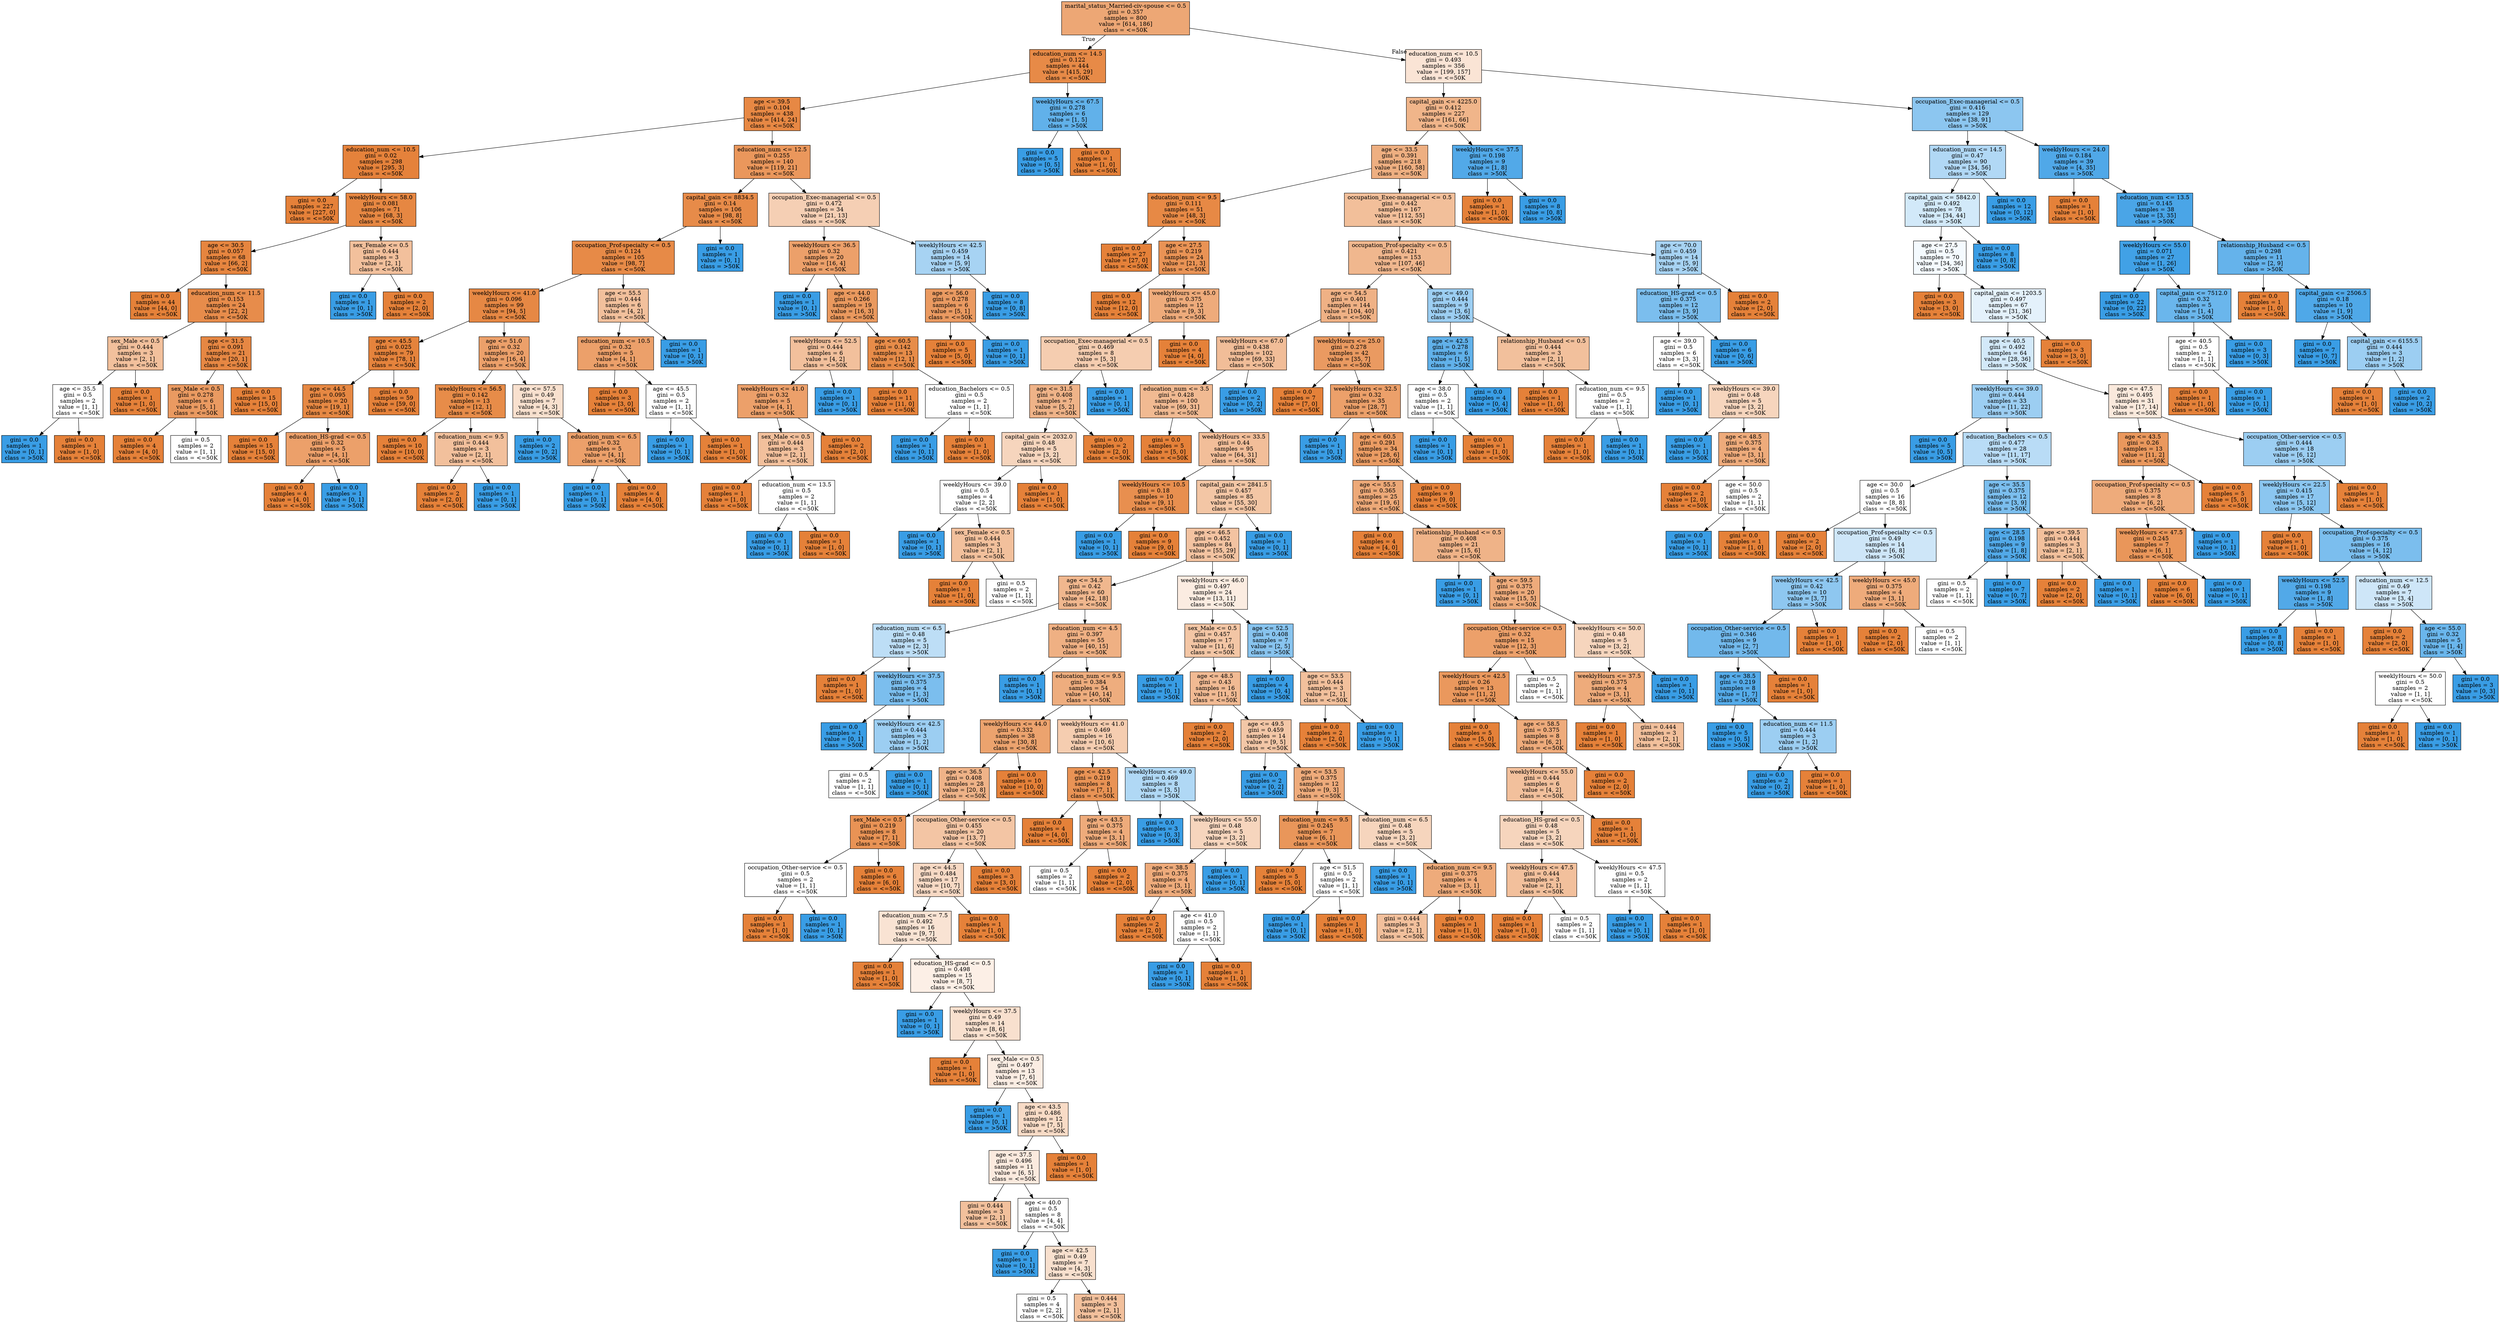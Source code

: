 digraph Tree {
node [shape=box, style="filled", color="black"] ;
0 [label="marital_status_Married-civ-spouse <= 0.5\ngini = 0.357\nsamples = 800\nvalue = [614, 186]\nclass = <=50K", fillcolor="#eda775"] ;
1 [label="education_num <= 14.5\ngini = 0.122\nsamples = 444\nvalue = [415, 29]\nclass = <=50K", fillcolor="#e78a47"] ;
0 -> 1 [labeldistance=2.5, labelangle=45, headlabel="True"] ;
2 [label="age <= 39.5\ngini = 0.104\nsamples = 438\nvalue = [414, 24]\nclass = <=50K", fillcolor="#e78844"] ;
1 -> 2 ;
3 [label="education_num <= 10.5\ngini = 0.02\nsamples = 298\nvalue = [295, 3]\nclass = <=50K", fillcolor="#e5823b"] ;
2 -> 3 ;
4 [label="gini = 0.0\nsamples = 227\nvalue = [227, 0]\nclass = <=50K", fillcolor="#e58139"] ;
3 -> 4 ;
5 [label="weeklyHours <= 58.0\ngini = 0.081\nsamples = 71\nvalue = [68, 3]\nclass = <=50K", fillcolor="#e68742"] ;
3 -> 5 ;
6 [label="age <= 30.5\ngini = 0.057\nsamples = 68\nvalue = [66, 2]\nclass = <=50K", fillcolor="#e6853f"] ;
5 -> 6 ;
7 [label="gini = 0.0\nsamples = 44\nvalue = [44, 0]\nclass = <=50K", fillcolor="#e58139"] ;
6 -> 7 ;
8 [label="education_num <= 11.5\ngini = 0.153\nsamples = 24\nvalue = [22, 2]\nclass = <=50K", fillcolor="#e78c4b"] ;
6 -> 8 ;
9 [label="sex_Male <= 0.5\ngini = 0.444\nsamples = 3\nvalue = [2, 1]\nclass = <=50K", fillcolor="#f2c09c"] ;
8 -> 9 ;
10 [label="age <= 35.5\ngini = 0.5\nsamples = 2\nvalue = [1, 1]\nclass = <=50K", fillcolor="#ffffff"] ;
9 -> 10 ;
11 [label="gini = 0.0\nsamples = 1\nvalue = [0, 1]\nclass = >50K", fillcolor="#399de5"] ;
10 -> 11 ;
12 [label="gini = 0.0\nsamples = 1\nvalue = [1, 0]\nclass = <=50K", fillcolor="#e58139"] ;
10 -> 12 ;
13 [label="gini = 0.0\nsamples = 1\nvalue = [1, 0]\nclass = <=50K", fillcolor="#e58139"] ;
9 -> 13 ;
14 [label="age <= 31.5\ngini = 0.091\nsamples = 21\nvalue = [20, 1]\nclass = <=50K", fillcolor="#e68743"] ;
8 -> 14 ;
15 [label="sex_Male <= 0.5\ngini = 0.278\nsamples = 6\nvalue = [5, 1]\nclass = <=50K", fillcolor="#ea9a61"] ;
14 -> 15 ;
16 [label="gini = 0.0\nsamples = 4\nvalue = [4, 0]\nclass = <=50K", fillcolor="#e58139"] ;
15 -> 16 ;
17 [label="gini = 0.5\nsamples = 2\nvalue = [1, 1]\nclass = <=50K", fillcolor="#ffffff"] ;
15 -> 17 ;
18 [label="gini = 0.0\nsamples = 15\nvalue = [15, 0]\nclass = <=50K", fillcolor="#e58139"] ;
14 -> 18 ;
19 [label="sex_Female <= 0.5\ngini = 0.444\nsamples = 3\nvalue = [2, 1]\nclass = <=50K", fillcolor="#f2c09c"] ;
5 -> 19 ;
20 [label="gini = 0.0\nsamples = 1\nvalue = [0, 1]\nclass = >50K", fillcolor="#399de5"] ;
19 -> 20 ;
21 [label="gini = 0.0\nsamples = 2\nvalue = [2, 0]\nclass = <=50K", fillcolor="#e58139"] ;
19 -> 21 ;
22 [label="education_num <= 12.5\ngini = 0.255\nsamples = 140\nvalue = [119, 21]\nclass = <=50K", fillcolor="#ea975c"] ;
2 -> 22 ;
23 [label="capital_gain <= 8834.5\ngini = 0.14\nsamples = 106\nvalue = [98, 8]\nclass = <=50K", fillcolor="#e78b49"] ;
22 -> 23 ;
24 [label="occupation_Prof-specialty <= 0.5\ngini = 0.124\nsamples = 105\nvalue = [98, 7]\nclass = <=50K", fillcolor="#e78a47"] ;
23 -> 24 ;
25 [label="weeklyHours <= 41.0\ngini = 0.096\nsamples = 99\nvalue = [94, 5]\nclass = <=50K", fillcolor="#e68844"] ;
24 -> 25 ;
26 [label="age <= 45.5\ngini = 0.025\nsamples = 79\nvalue = [78, 1]\nclass = <=50K", fillcolor="#e5833c"] ;
25 -> 26 ;
27 [label="age <= 44.5\ngini = 0.095\nsamples = 20\nvalue = [19, 1]\nclass = <=50K", fillcolor="#e68843"] ;
26 -> 27 ;
28 [label="gini = 0.0\nsamples = 15\nvalue = [15, 0]\nclass = <=50K", fillcolor="#e58139"] ;
27 -> 28 ;
29 [label="education_HS-grad <= 0.5\ngini = 0.32\nsamples = 5\nvalue = [4, 1]\nclass = <=50K", fillcolor="#eca06a"] ;
27 -> 29 ;
30 [label="gini = 0.0\nsamples = 4\nvalue = [4, 0]\nclass = <=50K", fillcolor="#e58139"] ;
29 -> 30 ;
31 [label="gini = 0.0\nsamples = 1\nvalue = [0, 1]\nclass = >50K", fillcolor="#399de5"] ;
29 -> 31 ;
32 [label="gini = 0.0\nsamples = 59\nvalue = [59, 0]\nclass = <=50K", fillcolor="#e58139"] ;
26 -> 32 ;
33 [label="age <= 51.0\ngini = 0.32\nsamples = 20\nvalue = [16, 4]\nclass = <=50K", fillcolor="#eca06a"] ;
25 -> 33 ;
34 [label="weeklyHours <= 56.5\ngini = 0.142\nsamples = 13\nvalue = [12, 1]\nclass = <=50K", fillcolor="#e78c49"] ;
33 -> 34 ;
35 [label="gini = 0.0\nsamples = 10\nvalue = [10, 0]\nclass = <=50K", fillcolor="#e58139"] ;
34 -> 35 ;
36 [label="education_num <= 9.5\ngini = 0.444\nsamples = 3\nvalue = [2, 1]\nclass = <=50K", fillcolor="#f2c09c"] ;
34 -> 36 ;
37 [label="gini = 0.0\nsamples = 2\nvalue = [2, 0]\nclass = <=50K", fillcolor="#e58139"] ;
36 -> 37 ;
38 [label="gini = 0.0\nsamples = 1\nvalue = [0, 1]\nclass = >50K", fillcolor="#399de5"] ;
36 -> 38 ;
39 [label="age <= 57.5\ngini = 0.49\nsamples = 7\nvalue = [4, 3]\nclass = <=50K", fillcolor="#f8e0ce"] ;
33 -> 39 ;
40 [label="gini = 0.0\nsamples = 2\nvalue = [0, 2]\nclass = >50K", fillcolor="#399de5"] ;
39 -> 40 ;
41 [label="education_num <= 6.5\ngini = 0.32\nsamples = 5\nvalue = [4, 1]\nclass = <=50K", fillcolor="#eca06a"] ;
39 -> 41 ;
42 [label="gini = 0.0\nsamples = 1\nvalue = [0, 1]\nclass = >50K", fillcolor="#399de5"] ;
41 -> 42 ;
43 [label="gini = 0.0\nsamples = 4\nvalue = [4, 0]\nclass = <=50K", fillcolor="#e58139"] ;
41 -> 43 ;
44 [label="age <= 55.5\ngini = 0.444\nsamples = 6\nvalue = [4, 2]\nclass = <=50K", fillcolor="#f2c09c"] ;
24 -> 44 ;
45 [label="education_num <= 10.5\ngini = 0.32\nsamples = 5\nvalue = [4, 1]\nclass = <=50K", fillcolor="#eca06a"] ;
44 -> 45 ;
46 [label="gini = 0.0\nsamples = 3\nvalue = [3, 0]\nclass = <=50K", fillcolor="#e58139"] ;
45 -> 46 ;
47 [label="age <= 45.5\ngini = 0.5\nsamples = 2\nvalue = [1, 1]\nclass = <=50K", fillcolor="#ffffff"] ;
45 -> 47 ;
48 [label="gini = 0.0\nsamples = 1\nvalue = [0, 1]\nclass = >50K", fillcolor="#399de5"] ;
47 -> 48 ;
49 [label="gini = 0.0\nsamples = 1\nvalue = [1, 0]\nclass = <=50K", fillcolor="#e58139"] ;
47 -> 49 ;
50 [label="gini = 0.0\nsamples = 1\nvalue = [0, 1]\nclass = >50K", fillcolor="#399de5"] ;
44 -> 50 ;
51 [label="gini = 0.0\nsamples = 1\nvalue = [0, 1]\nclass = >50K", fillcolor="#399de5"] ;
23 -> 51 ;
52 [label="occupation_Exec-managerial <= 0.5\ngini = 0.472\nsamples = 34\nvalue = [21, 13]\nclass = <=50K", fillcolor="#f5cfb4"] ;
22 -> 52 ;
53 [label="weeklyHours <= 36.5\ngini = 0.32\nsamples = 20\nvalue = [16, 4]\nclass = <=50K", fillcolor="#eca06a"] ;
52 -> 53 ;
54 [label="gini = 0.0\nsamples = 1\nvalue = [0, 1]\nclass = >50K", fillcolor="#399de5"] ;
53 -> 54 ;
55 [label="age <= 44.0\ngini = 0.266\nsamples = 19\nvalue = [16, 3]\nclass = <=50K", fillcolor="#ea995e"] ;
53 -> 55 ;
56 [label="weeklyHours <= 52.5\ngini = 0.444\nsamples = 6\nvalue = [4, 2]\nclass = <=50K", fillcolor="#f2c09c"] ;
55 -> 56 ;
57 [label="weeklyHours <= 41.0\ngini = 0.32\nsamples = 5\nvalue = [4, 1]\nclass = <=50K", fillcolor="#eca06a"] ;
56 -> 57 ;
58 [label="sex_Male <= 0.5\ngini = 0.444\nsamples = 3\nvalue = [2, 1]\nclass = <=50K", fillcolor="#f2c09c"] ;
57 -> 58 ;
59 [label="gini = 0.0\nsamples = 1\nvalue = [1, 0]\nclass = <=50K", fillcolor="#e58139"] ;
58 -> 59 ;
60 [label="education_num <= 13.5\ngini = 0.5\nsamples = 2\nvalue = [1, 1]\nclass = <=50K", fillcolor="#ffffff"] ;
58 -> 60 ;
61 [label="gini = 0.0\nsamples = 1\nvalue = [0, 1]\nclass = >50K", fillcolor="#399de5"] ;
60 -> 61 ;
62 [label="gini = 0.0\nsamples = 1\nvalue = [1, 0]\nclass = <=50K", fillcolor="#e58139"] ;
60 -> 62 ;
63 [label="gini = 0.0\nsamples = 2\nvalue = [2, 0]\nclass = <=50K", fillcolor="#e58139"] ;
57 -> 63 ;
64 [label="gini = 0.0\nsamples = 1\nvalue = [0, 1]\nclass = >50K", fillcolor="#399de5"] ;
56 -> 64 ;
65 [label="age <= 60.5\ngini = 0.142\nsamples = 13\nvalue = [12, 1]\nclass = <=50K", fillcolor="#e78c49"] ;
55 -> 65 ;
66 [label="gini = 0.0\nsamples = 11\nvalue = [11, 0]\nclass = <=50K", fillcolor="#e58139"] ;
65 -> 66 ;
67 [label="education_Bachelors <= 0.5\ngini = 0.5\nsamples = 2\nvalue = [1, 1]\nclass = <=50K", fillcolor="#ffffff"] ;
65 -> 67 ;
68 [label="gini = 0.0\nsamples = 1\nvalue = [0, 1]\nclass = >50K", fillcolor="#399de5"] ;
67 -> 68 ;
69 [label="gini = 0.0\nsamples = 1\nvalue = [1, 0]\nclass = <=50K", fillcolor="#e58139"] ;
67 -> 69 ;
70 [label="weeklyHours <= 42.5\ngini = 0.459\nsamples = 14\nvalue = [5, 9]\nclass = >50K", fillcolor="#a7d3f3"] ;
52 -> 70 ;
71 [label="age <= 56.0\ngini = 0.278\nsamples = 6\nvalue = [5, 1]\nclass = <=50K", fillcolor="#ea9a61"] ;
70 -> 71 ;
72 [label="gini = 0.0\nsamples = 5\nvalue = [5, 0]\nclass = <=50K", fillcolor="#e58139"] ;
71 -> 72 ;
73 [label="gini = 0.0\nsamples = 1\nvalue = [0, 1]\nclass = >50K", fillcolor="#399de5"] ;
71 -> 73 ;
74 [label="gini = 0.0\nsamples = 8\nvalue = [0, 8]\nclass = >50K", fillcolor="#399de5"] ;
70 -> 74 ;
75 [label="weeklyHours <= 67.5\ngini = 0.278\nsamples = 6\nvalue = [1, 5]\nclass = >50K", fillcolor="#61b1ea"] ;
1 -> 75 ;
76 [label="gini = 0.0\nsamples = 5\nvalue = [0, 5]\nclass = >50K", fillcolor="#399de5"] ;
75 -> 76 ;
77 [label="gini = 0.0\nsamples = 1\nvalue = [1, 0]\nclass = <=50K", fillcolor="#e58139"] ;
75 -> 77 ;
78 [label="education_num <= 10.5\ngini = 0.493\nsamples = 356\nvalue = [199, 157]\nclass = <=50K", fillcolor="#fae4d5"] ;
0 -> 78 [labeldistance=2.5, labelangle=-45, headlabel="False"] ;
79 [label="capital_gain <= 4225.0\ngini = 0.412\nsamples = 227\nvalue = [161, 66]\nclass = <=50K", fillcolor="#f0b58a"] ;
78 -> 79 ;
80 [label="age <= 33.5\ngini = 0.391\nsamples = 218\nvalue = [160, 58]\nclass = <=50K", fillcolor="#eeaf81"] ;
79 -> 80 ;
81 [label="education_num <= 9.5\ngini = 0.111\nsamples = 51\nvalue = [48, 3]\nclass = <=50K", fillcolor="#e78945"] ;
80 -> 81 ;
82 [label="gini = 0.0\nsamples = 27\nvalue = [27, 0]\nclass = <=50K", fillcolor="#e58139"] ;
81 -> 82 ;
83 [label="age <= 27.5\ngini = 0.219\nsamples = 24\nvalue = [21, 3]\nclass = <=50K", fillcolor="#e99355"] ;
81 -> 83 ;
84 [label="gini = 0.0\nsamples = 12\nvalue = [12, 0]\nclass = <=50K", fillcolor="#e58139"] ;
83 -> 84 ;
85 [label="weeklyHours <= 45.0\ngini = 0.375\nsamples = 12\nvalue = [9, 3]\nclass = <=50K", fillcolor="#eeab7b"] ;
83 -> 85 ;
86 [label="occupation_Exec-managerial <= 0.5\ngini = 0.469\nsamples = 8\nvalue = [5, 3]\nclass = <=50K", fillcolor="#f5cdb0"] ;
85 -> 86 ;
87 [label="age <= 31.5\ngini = 0.408\nsamples = 7\nvalue = [5, 2]\nclass = <=50K", fillcolor="#efb388"] ;
86 -> 87 ;
88 [label="capital_gain <= 2032.0\ngini = 0.48\nsamples = 5\nvalue = [3, 2]\nclass = <=50K", fillcolor="#f6d5bd"] ;
87 -> 88 ;
89 [label="weeklyHours <= 39.0\ngini = 0.5\nsamples = 4\nvalue = [2, 2]\nclass = <=50K", fillcolor="#ffffff"] ;
88 -> 89 ;
90 [label="gini = 0.0\nsamples = 1\nvalue = [0, 1]\nclass = >50K", fillcolor="#399de5"] ;
89 -> 90 ;
91 [label="sex_Female <= 0.5\ngini = 0.444\nsamples = 3\nvalue = [2, 1]\nclass = <=50K", fillcolor="#f2c09c"] ;
89 -> 91 ;
92 [label="gini = 0.0\nsamples = 1\nvalue = [1, 0]\nclass = <=50K", fillcolor="#e58139"] ;
91 -> 92 ;
93 [label="gini = 0.5\nsamples = 2\nvalue = [1, 1]\nclass = <=50K", fillcolor="#ffffff"] ;
91 -> 93 ;
94 [label="gini = 0.0\nsamples = 1\nvalue = [1, 0]\nclass = <=50K", fillcolor="#e58139"] ;
88 -> 94 ;
95 [label="gini = 0.0\nsamples = 2\nvalue = [2, 0]\nclass = <=50K", fillcolor="#e58139"] ;
87 -> 95 ;
96 [label="gini = 0.0\nsamples = 1\nvalue = [0, 1]\nclass = >50K", fillcolor="#399de5"] ;
86 -> 96 ;
97 [label="gini = 0.0\nsamples = 4\nvalue = [4, 0]\nclass = <=50K", fillcolor="#e58139"] ;
85 -> 97 ;
98 [label="occupation_Exec-managerial <= 0.5\ngini = 0.442\nsamples = 167\nvalue = [112, 55]\nclass = <=50K", fillcolor="#f2bf9a"] ;
80 -> 98 ;
99 [label="occupation_Prof-specialty <= 0.5\ngini = 0.421\nsamples = 153\nvalue = [107, 46]\nclass = <=50K", fillcolor="#f0b78e"] ;
98 -> 99 ;
100 [label="age <= 54.5\ngini = 0.401\nsamples = 144\nvalue = [104, 40]\nclass = <=50K", fillcolor="#efb185"] ;
99 -> 100 ;
101 [label="weeklyHours <= 67.0\ngini = 0.438\nsamples = 102\nvalue = [69, 33]\nclass = <=50K", fillcolor="#f1bd98"] ;
100 -> 101 ;
102 [label="education_num <= 3.5\ngini = 0.428\nsamples = 100\nvalue = [69, 31]\nclass = <=50K", fillcolor="#f1ba92"] ;
101 -> 102 ;
103 [label="gini = 0.0\nsamples = 5\nvalue = [5, 0]\nclass = <=50K", fillcolor="#e58139"] ;
102 -> 103 ;
104 [label="weeklyHours <= 33.5\ngini = 0.44\nsamples = 95\nvalue = [64, 31]\nclass = <=50K", fillcolor="#f2be99"] ;
102 -> 104 ;
105 [label="weeklyHours <= 10.5\ngini = 0.18\nsamples = 10\nvalue = [9, 1]\nclass = <=50K", fillcolor="#e88f4f"] ;
104 -> 105 ;
106 [label="gini = 0.0\nsamples = 1\nvalue = [0, 1]\nclass = >50K", fillcolor="#399de5"] ;
105 -> 106 ;
107 [label="gini = 0.0\nsamples = 9\nvalue = [9, 0]\nclass = <=50K", fillcolor="#e58139"] ;
105 -> 107 ;
108 [label="capital_gain <= 2841.5\ngini = 0.457\nsamples = 85\nvalue = [55, 30]\nclass = <=50K", fillcolor="#f3c6a5"] ;
104 -> 108 ;
109 [label="age <= 46.5\ngini = 0.452\nsamples = 84\nvalue = [55, 29]\nclass = <=50K", fillcolor="#f3c3a1"] ;
108 -> 109 ;
110 [label="age <= 34.5\ngini = 0.42\nsamples = 60\nvalue = [42, 18]\nclass = <=50K", fillcolor="#f0b78e"] ;
109 -> 110 ;
111 [label="education_num <= 6.5\ngini = 0.48\nsamples = 5\nvalue = [2, 3]\nclass = >50K", fillcolor="#bddef6"] ;
110 -> 111 ;
112 [label="gini = 0.0\nsamples = 1\nvalue = [1, 0]\nclass = <=50K", fillcolor="#e58139"] ;
111 -> 112 ;
113 [label="weeklyHours <= 37.5\ngini = 0.375\nsamples = 4\nvalue = [1, 3]\nclass = >50K", fillcolor="#7bbeee"] ;
111 -> 113 ;
114 [label="gini = 0.0\nsamples = 1\nvalue = [0, 1]\nclass = >50K", fillcolor="#399de5"] ;
113 -> 114 ;
115 [label="weeklyHours <= 42.5\ngini = 0.444\nsamples = 3\nvalue = [1, 2]\nclass = >50K", fillcolor="#9ccef2"] ;
113 -> 115 ;
116 [label="gini = 0.5\nsamples = 2\nvalue = [1, 1]\nclass = <=50K", fillcolor="#ffffff"] ;
115 -> 116 ;
117 [label="gini = 0.0\nsamples = 1\nvalue = [0, 1]\nclass = >50K", fillcolor="#399de5"] ;
115 -> 117 ;
118 [label="education_num <= 4.5\ngini = 0.397\nsamples = 55\nvalue = [40, 15]\nclass = <=50K", fillcolor="#efb083"] ;
110 -> 118 ;
119 [label="gini = 0.0\nsamples = 1\nvalue = [0, 1]\nclass = >50K", fillcolor="#399de5"] ;
118 -> 119 ;
120 [label="education_num <= 9.5\ngini = 0.384\nsamples = 54\nvalue = [40, 14]\nclass = <=50K", fillcolor="#eead7e"] ;
118 -> 120 ;
121 [label="weeklyHours <= 44.0\ngini = 0.332\nsamples = 38\nvalue = [30, 8]\nclass = <=50K", fillcolor="#eca36e"] ;
120 -> 121 ;
122 [label="age <= 36.5\ngini = 0.408\nsamples = 28\nvalue = [20, 8]\nclass = <=50K", fillcolor="#efb388"] ;
121 -> 122 ;
123 [label="sex_Male <= 0.5\ngini = 0.219\nsamples = 8\nvalue = [7, 1]\nclass = <=50K", fillcolor="#e99355"] ;
122 -> 123 ;
124 [label="occupation_Other-service <= 0.5\ngini = 0.5\nsamples = 2\nvalue = [1, 1]\nclass = <=50K", fillcolor="#ffffff"] ;
123 -> 124 ;
125 [label="gini = 0.0\nsamples = 1\nvalue = [1, 0]\nclass = <=50K", fillcolor="#e58139"] ;
124 -> 125 ;
126 [label="gini = 0.0\nsamples = 1\nvalue = [0, 1]\nclass = >50K", fillcolor="#399de5"] ;
124 -> 126 ;
127 [label="gini = 0.0\nsamples = 6\nvalue = [6, 0]\nclass = <=50K", fillcolor="#e58139"] ;
123 -> 127 ;
128 [label="occupation_Other-service <= 0.5\ngini = 0.455\nsamples = 20\nvalue = [13, 7]\nclass = <=50K", fillcolor="#f3c5a4"] ;
122 -> 128 ;
129 [label="age <= 44.5\ngini = 0.484\nsamples = 17\nvalue = [10, 7]\nclass = <=50K", fillcolor="#f7d9c4"] ;
128 -> 129 ;
130 [label="education_num <= 7.5\ngini = 0.492\nsamples = 16\nvalue = [9, 7]\nclass = <=50K", fillcolor="#f9e3d3"] ;
129 -> 130 ;
131 [label="gini = 0.0\nsamples = 1\nvalue = [1, 0]\nclass = <=50K", fillcolor="#e58139"] ;
130 -> 131 ;
132 [label="education_HS-grad <= 0.5\ngini = 0.498\nsamples = 15\nvalue = [8, 7]\nclass = <=50K", fillcolor="#fcefe6"] ;
130 -> 132 ;
133 [label="gini = 0.0\nsamples = 1\nvalue = [0, 1]\nclass = >50K", fillcolor="#399de5"] ;
132 -> 133 ;
134 [label="weeklyHours <= 37.5\ngini = 0.49\nsamples = 14\nvalue = [8, 6]\nclass = <=50K", fillcolor="#f8e0ce"] ;
132 -> 134 ;
135 [label="gini = 0.0\nsamples = 1\nvalue = [1, 0]\nclass = <=50K", fillcolor="#e58139"] ;
134 -> 135 ;
136 [label="sex_Male <= 0.5\ngini = 0.497\nsamples = 13\nvalue = [7, 6]\nclass = <=50K", fillcolor="#fbede3"] ;
134 -> 136 ;
137 [label="gini = 0.0\nsamples = 1\nvalue = [0, 1]\nclass = >50K", fillcolor="#399de5"] ;
136 -> 137 ;
138 [label="age <= 43.5\ngini = 0.486\nsamples = 12\nvalue = [7, 5]\nclass = <=50K", fillcolor="#f8dbc6"] ;
136 -> 138 ;
139 [label="age <= 37.5\ngini = 0.496\nsamples = 11\nvalue = [6, 5]\nclass = <=50K", fillcolor="#fbeade"] ;
138 -> 139 ;
140 [label="gini = 0.444\nsamples = 3\nvalue = [2, 1]\nclass = <=50K", fillcolor="#f2c09c"] ;
139 -> 140 ;
141 [label="age <= 40.0\ngini = 0.5\nsamples = 8\nvalue = [4, 4]\nclass = <=50K", fillcolor="#ffffff"] ;
139 -> 141 ;
142 [label="gini = 0.0\nsamples = 1\nvalue = [0, 1]\nclass = >50K", fillcolor="#399de5"] ;
141 -> 142 ;
143 [label="age <= 42.5\ngini = 0.49\nsamples = 7\nvalue = [4, 3]\nclass = <=50K", fillcolor="#f8e0ce"] ;
141 -> 143 ;
144 [label="gini = 0.5\nsamples = 4\nvalue = [2, 2]\nclass = <=50K", fillcolor="#ffffff"] ;
143 -> 144 ;
145 [label="gini = 0.444\nsamples = 3\nvalue = [2, 1]\nclass = <=50K", fillcolor="#f2c09c"] ;
143 -> 145 ;
146 [label="gini = 0.0\nsamples = 1\nvalue = [1, 0]\nclass = <=50K", fillcolor="#e58139"] ;
138 -> 146 ;
147 [label="gini = 0.0\nsamples = 1\nvalue = [1, 0]\nclass = <=50K", fillcolor="#e58139"] ;
129 -> 147 ;
148 [label="gini = 0.0\nsamples = 3\nvalue = [3, 0]\nclass = <=50K", fillcolor="#e58139"] ;
128 -> 148 ;
149 [label="gini = 0.0\nsamples = 10\nvalue = [10, 0]\nclass = <=50K", fillcolor="#e58139"] ;
121 -> 149 ;
150 [label="weeklyHours <= 41.0\ngini = 0.469\nsamples = 16\nvalue = [10, 6]\nclass = <=50K", fillcolor="#f5cdb0"] ;
120 -> 150 ;
151 [label="age <= 42.5\ngini = 0.219\nsamples = 8\nvalue = [7, 1]\nclass = <=50K", fillcolor="#e99355"] ;
150 -> 151 ;
152 [label="gini = 0.0\nsamples = 4\nvalue = [4, 0]\nclass = <=50K", fillcolor="#e58139"] ;
151 -> 152 ;
153 [label="age <= 43.5\ngini = 0.375\nsamples = 4\nvalue = [3, 1]\nclass = <=50K", fillcolor="#eeab7b"] ;
151 -> 153 ;
154 [label="gini = 0.5\nsamples = 2\nvalue = [1, 1]\nclass = <=50K", fillcolor="#ffffff"] ;
153 -> 154 ;
155 [label="gini = 0.0\nsamples = 2\nvalue = [2, 0]\nclass = <=50K", fillcolor="#e58139"] ;
153 -> 155 ;
156 [label="weeklyHours <= 49.0\ngini = 0.469\nsamples = 8\nvalue = [3, 5]\nclass = >50K", fillcolor="#b0d8f5"] ;
150 -> 156 ;
157 [label="gini = 0.0\nsamples = 3\nvalue = [0, 3]\nclass = >50K", fillcolor="#399de5"] ;
156 -> 157 ;
158 [label="weeklyHours <= 55.0\ngini = 0.48\nsamples = 5\nvalue = [3, 2]\nclass = <=50K", fillcolor="#f6d5bd"] ;
156 -> 158 ;
159 [label="age <= 38.5\ngini = 0.375\nsamples = 4\nvalue = [3, 1]\nclass = <=50K", fillcolor="#eeab7b"] ;
158 -> 159 ;
160 [label="gini = 0.0\nsamples = 2\nvalue = [2, 0]\nclass = <=50K", fillcolor="#e58139"] ;
159 -> 160 ;
161 [label="age <= 41.0\ngini = 0.5\nsamples = 2\nvalue = [1, 1]\nclass = <=50K", fillcolor="#ffffff"] ;
159 -> 161 ;
162 [label="gini = 0.0\nsamples = 1\nvalue = [0, 1]\nclass = >50K", fillcolor="#399de5"] ;
161 -> 162 ;
163 [label="gini = 0.0\nsamples = 1\nvalue = [1, 0]\nclass = <=50K", fillcolor="#e58139"] ;
161 -> 163 ;
164 [label="gini = 0.0\nsamples = 1\nvalue = [0, 1]\nclass = >50K", fillcolor="#399de5"] ;
158 -> 164 ;
165 [label="weeklyHours <= 46.0\ngini = 0.497\nsamples = 24\nvalue = [13, 11]\nclass = <=50K", fillcolor="#fbece1"] ;
109 -> 165 ;
166 [label="sex_Male <= 0.5\ngini = 0.457\nsamples = 17\nvalue = [11, 6]\nclass = <=50K", fillcolor="#f3c6a5"] ;
165 -> 166 ;
167 [label="gini = 0.0\nsamples = 1\nvalue = [0, 1]\nclass = >50K", fillcolor="#399de5"] ;
166 -> 167 ;
168 [label="age <= 48.5\ngini = 0.43\nsamples = 16\nvalue = [11, 5]\nclass = <=50K", fillcolor="#f1ba93"] ;
166 -> 168 ;
169 [label="gini = 0.0\nsamples = 2\nvalue = [2, 0]\nclass = <=50K", fillcolor="#e58139"] ;
168 -> 169 ;
170 [label="age <= 49.5\ngini = 0.459\nsamples = 14\nvalue = [9, 5]\nclass = <=50K", fillcolor="#f3c7a7"] ;
168 -> 170 ;
171 [label="gini = 0.0\nsamples = 2\nvalue = [0, 2]\nclass = >50K", fillcolor="#399de5"] ;
170 -> 171 ;
172 [label="age <= 53.5\ngini = 0.375\nsamples = 12\nvalue = [9, 3]\nclass = <=50K", fillcolor="#eeab7b"] ;
170 -> 172 ;
173 [label="education_num <= 9.5\ngini = 0.245\nsamples = 7\nvalue = [6, 1]\nclass = <=50K", fillcolor="#e9965a"] ;
172 -> 173 ;
174 [label="gini = 0.0\nsamples = 5\nvalue = [5, 0]\nclass = <=50K", fillcolor="#e58139"] ;
173 -> 174 ;
175 [label="age <= 51.5\ngini = 0.5\nsamples = 2\nvalue = [1, 1]\nclass = <=50K", fillcolor="#ffffff"] ;
173 -> 175 ;
176 [label="gini = 0.0\nsamples = 1\nvalue = [0, 1]\nclass = >50K", fillcolor="#399de5"] ;
175 -> 176 ;
177 [label="gini = 0.0\nsamples = 1\nvalue = [1, 0]\nclass = <=50K", fillcolor="#e58139"] ;
175 -> 177 ;
178 [label="education_num <= 6.5\ngini = 0.48\nsamples = 5\nvalue = [3, 2]\nclass = <=50K", fillcolor="#f6d5bd"] ;
172 -> 178 ;
179 [label="gini = 0.0\nsamples = 1\nvalue = [0, 1]\nclass = >50K", fillcolor="#399de5"] ;
178 -> 179 ;
180 [label="education_num <= 9.5\ngini = 0.375\nsamples = 4\nvalue = [3, 1]\nclass = <=50K", fillcolor="#eeab7b"] ;
178 -> 180 ;
181 [label="gini = 0.444\nsamples = 3\nvalue = [2, 1]\nclass = <=50K", fillcolor="#f2c09c"] ;
180 -> 181 ;
182 [label="gini = 0.0\nsamples = 1\nvalue = [1, 0]\nclass = <=50K", fillcolor="#e58139"] ;
180 -> 182 ;
183 [label="age <= 52.5\ngini = 0.408\nsamples = 7\nvalue = [2, 5]\nclass = >50K", fillcolor="#88c4ef"] ;
165 -> 183 ;
184 [label="gini = 0.0\nsamples = 4\nvalue = [0, 4]\nclass = >50K", fillcolor="#399de5"] ;
183 -> 184 ;
185 [label="age <= 53.5\ngini = 0.444\nsamples = 3\nvalue = [2, 1]\nclass = <=50K", fillcolor="#f2c09c"] ;
183 -> 185 ;
186 [label="gini = 0.0\nsamples = 2\nvalue = [2, 0]\nclass = <=50K", fillcolor="#e58139"] ;
185 -> 186 ;
187 [label="gini = 0.0\nsamples = 1\nvalue = [0, 1]\nclass = >50K", fillcolor="#399de5"] ;
185 -> 187 ;
188 [label="gini = 0.0\nsamples = 1\nvalue = [0, 1]\nclass = >50K", fillcolor="#399de5"] ;
108 -> 188 ;
189 [label="gini = 0.0\nsamples = 2\nvalue = [0, 2]\nclass = >50K", fillcolor="#399de5"] ;
101 -> 189 ;
190 [label="weeklyHours <= 25.0\ngini = 0.278\nsamples = 42\nvalue = [35, 7]\nclass = <=50K", fillcolor="#ea9a61"] ;
100 -> 190 ;
191 [label="gini = 0.0\nsamples = 7\nvalue = [7, 0]\nclass = <=50K", fillcolor="#e58139"] ;
190 -> 191 ;
192 [label="weeklyHours <= 32.5\ngini = 0.32\nsamples = 35\nvalue = [28, 7]\nclass = <=50K", fillcolor="#eca06a"] ;
190 -> 192 ;
193 [label="gini = 0.0\nsamples = 1\nvalue = [0, 1]\nclass = >50K", fillcolor="#399de5"] ;
192 -> 193 ;
194 [label="age <= 60.5\ngini = 0.291\nsamples = 34\nvalue = [28, 6]\nclass = <=50K", fillcolor="#eb9c63"] ;
192 -> 194 ;
195 [label="age <= 55.5\ngini = 0.365\nsamples = 25\nvalue = [19, 6]\nclass = <=50K", fillcolor="#eda978"] ;
194 -> 195 ;
196 [label="gini = 0.0\nsamples = 4\nvalue = [4, 0]\nclass = <=50K", fillcolor="#e58139"] ;
195 -> 196 ;
197 [label="relationship_Husband <= 0.5\ngini = 0.408\nsamples = 21\nvalue = [15, 6]\nclass = <=50K", fillcolor="#efb388"] ;
195 -> 197 ;
198 [label="gini = 0.0\nsamples = 1\nvalue = [0, 1]\nclass = >50K", fillcolor="#399de5"] ;
197 -> 198 ;
199 [label="age <= 59.5\ngini = 0.375\nsamples = 20\nvalue = [15, 5]\nclass = <=50K", fillcolor="#eeab7b"] ;
197 -> 199 ;
200 [label="occupation_Other-service <= 0.5\ngini = 0.32\nsamples = 15\nvalue = [12, 3]\nclass = <=50K", fillcolor="#eca06a"] ;
199 -> 200 ;
201 [label="weeklyHours <= 42.5\ngini = 0.26\nsamples = 13\nvalue = [11, 2]\nclass = <=50K", fillcolor="#ea985d"] ;
200 -> 201 ;
202 [label="gini = 0.0\nsamples = 5\nvalue = [5, 0]\nclass = <=50K", fillcolor="#e58139"] ;
201 -> 202 ;
203 [label="age <= 58.5\ngini = 0.375\nsamples = 8\nvalue = [6, 2]\nclass = <=50K", fillcolor="#eeab7b"] ;
201 -> 203 ;
204 [label="weeklyHours <= 55.0\ngini = 0.444\nsamples = 6\nvalue = [4, 2]\nclass = <=50K", fillcolor="#f2c09c"] ;
203 -> 204 ;
205 [label="education_HS-grad <= 0.5\ngini = 0.48\nsamples = 5\nvalue = [3, 2]\nclass = <=50K", fillcolor="#f6d5bd"] ;
204 -> 205 ;
206 [label="weeklyHours <= 47.5\ngini = 0.444\nsamples = 3\nvalue = [2, 1]\nclass = <=50K", fillcolor="#f2c09c"] ;
205 -> 206 ;
207 [label="gini = 0.0\nsamples = 1\nvalue = [1, 0]\nclass = <=50K", fillcolor="#e58139"] ;
206 -> 207 ;
208 [label="gini = 0.5\nsamples = 2\nvalue = [1, 1]\nclass = <=50K", fillcolor="#ffffff"] ;
206 -> 208 ;
209 [label="weeklyHours <= 47.5\ngini = 0.5\nsamples = 2\nvalue = [1, 1]\nclass = <=50K", fillcolor="#ffffff"] ;
205 -> 209 ;
210 [label="gini = 0.0\nsamples = 1\nvalue = [0, 1]\nclass = >50K", fillcolor="#399de5"] ;
209 -> 210 ;
211 [label="gini = 0.0\nsamples = 1\nvalue = [1, 0]\nclass = <=50K", fillcolor="#e58139"] ;
209 -> 211 ;
212 [label="gini = 0.0\nsamples = 1\nvalue = [1, 0]\nclass = <=50K", fillcolor="#e58139"] ;
204 -> 212 ;
213 [label="gini = 0.0\nsamples = 2\nvalue = [2, 0]\nclass = <=50K", fillcolor="#e58139"] ;
203 -> 213 ;
214 [label="gini = 0.5\nsamples = 2\nvalue = [1, 1]\nclass = <=50K", fillcolor="#ffffff"] ;
200 -> 214 ;
215 [label="weeklyHours <= 50.0\ngini = 0.48\nsamples = 5\nvalue = [3, 2]\nclass = <=50K", fillcolor="#f6d5bd"] ;
199 -> 215 ;
216 [label="weeklyHours <= 37.5\ngini = 0.375\nsamples = 4\nvalue = [3, 1]\nclass = <=50K", fillcolor="#eeab7b"] ;
215 -> 216 ;
217 [label="gini = 0.0\nsamples = 1\nvalue = [1, 0]\nclass = <=50K", fillcolor="#e58139"] ;
216 -> 217 ;
218 [label="gini = 0.444\nsamples = 3\nvalue = [2, 1]\nclass = <=50K", fillcolor="#f2c09c"] ;
216 -> 218 ;
219 [label="gini = 0.0\nsamples = 1\nvalue = [0, 1]\nclass = >50K", fillcolor="#399de5"] ;
215 -> 219 ;
220 [label="gini = 0.0\nsamples = 9\nvalue = [9, 0]\nclass = <=50K", fillcolor="#e58139"] ;
194 -> 220 ;
221 [label="age <= 49.0\ngini = 0.444\nsamples = 9\nvalue = [3, 6]\nclass = >50K", fillcolor="#9ccef2"] ;
99 -> 221 ;
222 [label="age <= 42.5\ngini = 0.278\nsamples = 6\nvalue = [1, 5]\nclass = >50K", fillcolor="#61b1ea"] ;
221 -> 222 ;
223 [label="age <= 38.0\ngini = 0.5\nsamples = 2\nvalue = [1, 1]\nclass = <=50K", fillcolor="#ffffff"] ;
222 -> 223 ;
224 [label="gini = 0.0\nsamples = 1\nvalue = [0, 1]\nclass = >50K", fillcolor="#399de5"] ;
223 -> 224 ;
225 [label="gini = 0.0\nsamples = 1\nvalue = [1, 0]\nclass = <=50K", fillcolor="#e58139"] ;
223 -> 225 ;
226 [label="gini = 0.0\nsamples = 4\nvalue = [0, 4]\nclass = >50K", fillcolor="#399de5"] ;
222 -> 226 ;
227 [label="relationship_Husband <= 0.5\ngini = 0.444\nsamples = 3\nvalue = [2, 1]\nclass = <=50K", fillcolor="#f2c09c"] ;
221 -> 227 ;
228 [label="gini = 0.0\nsamples = 1\nvalue = [1, 0]\nclass = <=50K", fillcolor="#e58139"] ;
227 -> 228 ;
229 [label="education_num <= 9.5\ngini = 0.5\nsamples = 2\nvalue = [1, 1]\nclass = <=50K", fillcolor="#ffffff"] ;
227 -> 229 ;
230 [label="gini = 0.0\nsamples = 1\nvalue = [1, 0]\nclass = <=50K", fillcolor="#e58139"] ;
229 -> 230 ;
231 [label="gini = 0.0\nsamples = 1\nvalue = [0, 1]\nclass = >50K", fillcolor="#399de5"] ;
229 -> 231 ;
232 [label="age <= 70.0\ngini = 0.459\nsamples = 14\nvalue = [5, 9]\nclass = >50K", fillcolor="#a7d3f3"] ;
98 -> 232 ;
233 [label="education_HS-grad <= 0.5\ngini = 0.375\nsamples = 12\nvalue = [3, 9]\nclass = >50K", fillcolor="#7bbeee"] ;
232 -> 233 ;
234 [label="age <= 39.0\ngini = 0.5\nsamples = 6\nvalue = [3, 3]\nclass = <=50K", fillcolor="#ffffff"] ;
233 -> 234 ;
235 [label="gini = 0.0\nsamples = 1\nvalue = [0, 1]\nclass = >50K", fillcolor="#399de5"] ;
234 -> 235 ;
236 [label="weeklyHours <= 39.0\ngini = 0.48\nsamples = 5\nvalue = [3, 2]\nclass = <=50K", fillcolor="#f6d5bd"] ;
234 -> 236 ;
237 [label="gini = 0.0\nsamples = 1\nvalue = [0, 1]\nclass = >50K", fillcolor="#399de5"] ;
236 -> 237 ;
238 [label="age <= 48.5\ngini = 0.375\nsamples = 4\nvalue = [3, 1]\nclass = <=50K", fillcolor="#eeab7b"] ;
236 -> 238 ;
239 [label="gini = 0.0\nsamples = 2\nvalue = [2, 0]\nclass = <=50K", fillcolor="#e58139"] ;
238 -> 239 ;
240 [label="age <= 50.0\ngini = 0.5\nsamples = 2\nvalue = [1, 1]\nclass = <=50K", fillcolor="#ffffff"] ;
238 -> 240 ;
241 [label="gini = 0.0\nsamples = 1\nvalue = [0, 1]\nclass = >50K", fillcolor="#399de5"] ;
240 -> 241 ;
242 [label="gini = 0.0\nsamples = 1\nvalue = [1, 0]\nclass = <=50K", fillcolor="#e58139"] ;
240 -> 242 ;
243 [label="gini = 0.0\nsamples = 6\nvalue = [0, 6]\nclass = >50K", fillcolor="#399de5"] ;
233 -> 243 ;
244 [label="gini = 0.0\nsamples = 2\nvalue = [2, 0]\nclass = <=50K", fillcolor="#e58139"] ;
232 -> 244 ;
245 [label="weeklyHours <= 37.5\ngini = 0.198\nsamples = 9\nvalue = [1, 8]\nclass = >50K", fillcolor="#52a9e8"] ;
79 -> 245 ;
246 [label="gini = 0.0\nsamples = 1\nvalue = [1, 0]\nclass = <=50K", fillcolor="#e58139"] ;
245 -> 246 ;
247 [label="gini = 0.0\nsamples = 8\nvalue = [0, 8]\nclass = >50K", fillcolor="#399de5"] ;
245 -> 247 ;
248 [label="occupation_Exec-managerial <= 0.5\ngini = 0.416\nsamples = 129\nvalue = [38, 91]\nclass = >50K", fillcolor="#8cc6f0"] ;
78 -> 248 ;
249 [label="education_num <= 14.5\ngini = 0.47\nsamples = 90\nvalue = [34, 56]\nclass = >50K", fillcolor="#b1d8f5"] ;
248 -> 249 ;
250 [label="capital_gain <= 5842.0\ngini = 0.492\nsamples = 78\nvalue = [34, 44]\nclass = >50K", fillcolor="#d2e9f9"] ;
249 -> 250 ;
251 [label="age <= 27.5\ngini = 0.5\nsamples = 70\nvalue = [34, 36]\nclass = >50K", fillcolor="#f4fafe"] ;
250 -> 251 ;
252 [label="gini = 0.0\nsamples = 3\nvalue = [3, 0]\nclass = <=50K", fillcolor="#e58139"] ;
251 -> 252 ;
253 [label="capital_gain <= 1203.5\ngini = 0.497\nsamples = 67\nvalue = [31, 36]\nclass = >50K", fillcolor="#e4f1fb"] ;
251 -> 253 ;
254 [label="age <= 40.5\ngini = 0.492\nsamples = 64\nvalue = [28, 36]\nclass = >50K", fillcolor="#d3e9f9"] ;
253 -> 254 ;
255 [label="weeklyHours <= 39.0\ngini = 0.444\nsamples = 33\nvalue = [11, 22]\nclass = >50K", fillcolor="#9ccef2"] ;
254 -> 255 ;
256 [label="gini = 0.0\nsamples = 5\nvalue = [0, 5]\nclass = >50K", fillcolor="#399de5"] ;
255 -> 256 ;
257 [label="education_Bachelors <= 0.5\ngini = 0.477\nsamples = 28\nvalue = [11, 17]\nclass = >50K", fillcolor="#b9dcf6"] ;
255 -> 257 ;
258 [label="age <= 30.0\ngini = 0.5\nsamples = 16\nvalue = [8, 8]\nclass = <=50K", fillcolor="#ffffff"] ;
257 -> 258 ;
259 [label="gini = 0.0\nsamples = 2\nvalue = [2, 0]\nclass = <=50K", fillcolor="#e58139"] ;
258 -> 259 ;
260 [label="occupation_Prof-specialty <= 0.5\ngini = 0.49\nsamples = 14\nvalue = [6, 8]\nclass = >50K", fillcolor="#cee6f8"] ;
258 -> 260 ;
261 [label="weeklyHours <= 42.5\ngini = 0.42\nsamples = 10\nvalue = [3, 7]\nclass = >50K", fillcolor="#8ec7f0"] ;
260 -> 261 ;
262 [label="occupation_Other-service <= 0.5\ngini = 0.346\nsamples = 9\nvalue = [2, 7]\nclass = >50K", fillcolor="#72b9ec"] ;
261 -> 262 ;
263 [label="age <= 38.5\ngini = 0.219\nsamples = 8\nvalue = [1, 7]\nclass = >50K", fillcolor="#55abe9"] ;
262 -> 263 ;
264 [label="gini = 0.0\nsamples = 5\nvalue = [0, 5]\nclass = >50K", fillcolor="#399de5"] ;
263 -> 264 ;
265 [label="education_num <= 11.5\ngini = 0.444\nsamples = 3\nvalue = [1, 2]\nclass = >50K", fillcolor="#9ccef2"] ;
263 -> 265 ;
266 [label="gini = 0.0\nsamples = 2\nvalue = [0, 2]\nclass = >50K", fillcolor="#399de5"] ;
265 -> 266 ;
267 [label="gini = 0.0\nsamples = 1\nvalue = [1, 0]\nclass = <=50K", fillcolor="#e58139"] ;
265 -> 267 ;
268 [label="gini = 0.0\nsamples = 1\nvalue = [1, 0]\nclass = <=50K", fillcolor="#e58139"] ;
262 -> 268 ;
269 [label="gini = 0.0\nsamples = 1\nvalue = [1, 0]\nclass = <=50K", fillcolor="#e58139"] ;
261 -> 269 ;
270 [label="weeklyHours <= 45.0\ngini = 0.375\nsamples = 4\nvalue = [3, 1]\nclass = <=50K", fillcolor="#eeab7b"] ;
260 -> 270 ;
271 [label="gini = 0.0\nsamples = 2\nvalue = [2, 0]\nclass = <=50K", fillcolor="#e58139"] ;
270 -> 271 ;
272 [label="gini = 0.5\nsamples = 2\nvalue = [1, 1]\nclass = <=50K", fillcolor="#ffffff"] ;
270 -> 272 ;
273 [label="age <= 35.5\ngini = 0.375\nsamples = 12\nvalue = [3, 9]\nclass = >50K", fillcolor="#7bbeee"] ;
257 -> 273 ;
274 [label="age <= 28.5\ngini = 0.198\nsamples = 9\nvalue = [1, 8]\nclass = >50K", fillcolor="#52a9e8"] ;
273 -> 274 ;
275 [label="gini = 0.5\nsamples = 2\nvalue = [1, 1]\nclass = <=50K", fillcolor="#ffffff"] ;
274 -> 275 ;
276 [label="gini = 0.0\nsamples = 7\nvalue = [0, 7]\nclass = >50K", fillcolor="#399de5"] ;
274 -> 276 ;
277 [label="age <= 39.5\ngini = 0.444\nsamples = 3\nvalue = [2, 1]\nclass = <=50K", fillcolor="#f2c09c"] ;
273 -> 277 ;
278 [label="gini = 0.0\nsamples = 2\nvalue = [2, 0]\nclass = <=50K", fillcolor="#e58139"] ;
277 -> 278 ;
279 [label="gini = 0.0\nsamples = 1\nvalue = [0, 1]\nclass = >50K", fillcolor="#399de5"] ;
277 -> 279 ;
280 [label="age <= 47.5\ngini = 0.495\nsamples = 31\nvalue = [17, 14]\nclass = <=50K", fillcolor="#fae9dc"] ;
254 -> 280 ;
281 [label="age <= 43.5\ngini = 0.26\nsamples = 13\nvalue = [11, 2]\nclass = <=50K", fillcolor="#ea985d"] ;
280 -> 281 ;
282 [label="occupation_Prof-specialty <= 0.5\ngini = 0.375\nsamples = 8\nvalue = [6, 2]\nclass = <=50K", fillcolor="#eeab7b"] ;
281 -> 282 ;
283 [label="weeklyHours <= 47.5\ngini = 0.245\nsamples = 7\nvalue = [6, 1]\nclass = <=50K", fillcolor="#e9965a"] ;
282 -> 283 ;
284 [label="gini = 0.0\nsamples = 6\nvalue = [6, 0]\nclass = <=50K", fillcolor="#e58139"] ;
283 -> 284 ;
285 [label="gini = 0.0\nsamples = 1\nvalue = [0, 1]\nclass = >50K", fillcolor="#399de5"] ;
283 -> 285 ;
286 [label="gini = 0.0\nsamples = 1\nvalue = [0, 1]\nclass = >50K", fillcolor="#399de5"] ;
282 -> 286 ;
287 [label="gini = 0.0\nsamples = 5\nvalue = [5, 0]\nclass = <=50K", fillcolor="#e58139"] ;
281 -> 287 ;
288 [label="occupation_Other-service <= 0.5\ngini = 0.444\nsamples = 18\nvalue = [6, 12]\nclass = >50K", fillcolor="#9ccef2"] ;
280 -> 288 ;
289 [label="weeklyHours <= 22.5\ngini = 0.415\nsamples = 17\nvalue = [5, 12]\nclass = >50K", fillcolor="#8bc6f0"] ;
288 -> 289 ;
290 [label="gini = 0.0\nsamples = 1\nvalue = [1, 0]\nclass = <=50K", fillcolor="#e58139"] ;
289 -> 290 ;
291 [label="occupation_Prof-specialty <= 0.5\ngini = 0.375\nsamples = 16\nvalue = [4, 12]\nclass = >50K", fillcolor="#7bbeee"] ;
289 -> 291 ;
292 [label="weeklyHours <= 52.5\ngini = 0.198\nsamples = 9\nvalue = [1, 8]\nclass = >50K", fillcolor="#52a9e8"] ;
291 -> 292 ;
293 [label="gini = 0.0\nsamples = 8\nvalue = [0, 8]\nclass = >50K", fillcolor="#399de5"] ;
292 -> 293 ;
294 [label="gini = 0.0\nsamples = 1\nvalue = [1, 0]\nclass = <=50K", fillcolor="#e58139"] ;
292 -> 294 ;
295 [label="education_num <= 12.5\ngini = 0.49\nsamples = 7\nvalue = [3, 4]\nclass = >50K", fillcolor="#cee6f8"] ;
291 -> 295 ;
296 [label="gini = 0.0\nsamples = 2\nvalue = [2, 0]\nclass = <=50K", fillcolor="#e58139"] ;
295 -> 296 ;
297 [label="age <= 55.0\ngini = 0.32\nsamples = 5\nvalue = [1, 4]\nclass = >50K", fillcolor="#6ab6ec"] ;
295 -> 297 ;
298 [label="weeklyHours <= 50.0\ngini = 0.5\nsamples = 2\nvalue = [1, 1]\nclass = <=50K", fillcolor="#ffffff"] ;
297 -> 298 ;
299 [label="gini = 0.0\nsamples = 1\nvalue = [1, 0]\nclass = <=50K", fillcolor="#e58139"] ;
298 -> 299 ;
300 [label="gini = 0.0\nsamples = 1\nvalue = [0, 1]\nclass = >50K", fillcolor="#399de5"] ;
298 -> 300 ;
301 [label="gini = 0.0\nsamples = 3\nvalue = [0, 3]\nclass = >50K", fillcolor="#399de5"] ;
297 -> 301 ;
302 [label="gini = 0.0\nsamples = 1\nvalue = [1, 0]\nclass = <=50K", fillcolor="#e58139"] ;
288 -> 302 ;
303 [label="gini = 0.0\nsamples = 3\nvalue = [3, 0]\nclass = <=50K", fillcolor="#e58139"] ;
253 -> 303 ;
304 [label="gini = 0.0\nsamples = 8\nvalue = [0, 8]\nclass = >50K", fillcolor="#399de5"] ;
250 -> 304 ;
305 [label="gini = 0.0\nsamples = 12\nvalue = [0, 12]\nclass = >50K", fillcolor="#399de5"] ;
249 -> 305 ;
306 [label="weeklyHours <= 24.0\ngini = 0.184\nsamples = 39\nvalue = [4, 35]\nclass = >50K", fillcolor="#50a8e8"] ;
248 -> 306 ;
307 [label="gini = 0.0\nsamples = 1\nvalue = [1, 0]\nclass = <=50K", fillcolor="#e58139"] ;
306 -> 307 ;
308 [label="education_num <= 13.5\ngini = 0.145\nsamples = 38\nvalue = [3, 35]\nclass = >50K", fillcolor="#4aa5e7"] ;
306 -> 308 ;
309 [label="weeklyHours <= 55.0\ngini = 0.071\nsamples = 27\nvalue = [1, 26]\nclass = >50K", fillcolor="#41a1e6"] ;
308 -> 309 ;
310 [label="gini = 0.0\nsamples = 22\nvalue = [0, 22]\nclass = >50K", fillcolor="#399de5"] ;
309 -> 310 ;
311 [label="capital_gain <= 7512.0\ngini = 0.32\nsamples = 5\nvalue = [1, 4]\nclass = >50K", fillcolor="#6ab6ec"] ;
309 -> 311 ;
312 [label="age <= 40.5\ngini = 0.5\nsamples = 2\nvalue = [1, 1]\nclass = <=50K", fillcolor="#ffffff"] ;
311 -> 312 ;
313 [label="gini = 0.0\nsamples = 1\nvalue = [1, 0]\nclass = <=50K", fillcolor="#e58139"] ;
312 -> 313 ;
314 [label="gini = 0.0\nsamples = 1\nvalue = [0, 1]\nclass = >50K", fillcolor="#399de5"] ;
312 -> 314 ;
315 [label="gini = 0.0\nsamples = 3\nvalue = [0, 3]\nclass = >50K", fillcolor="#399de5"] ;
311 -> 315 ;
316 [label="relationship_Husband <= 0.5\ngini = 0.298\nsamples = 11\nvalue = [2, 9]\nclass = >50K", fillcolor="#65b3eb"] ;
308 -> 316 ;
317 [label="gini = 0.0\nsamples = 1\nvalue = [1, 0]\nclass = <=50K", fillcolor="#e58139"] ;
316 -> 317 ;
318 [label="capital_gain <= 2506.5\ngini = 0.18\nsamples = 10\nvalue = [1, 9]\nclass = >50K", fillcolor="#4fa8e8"] ;
316 -> 318 ;
319 [label="gini = 0.0\nsamples = 7\nvalue = [0, 7]\nclass = >50K", fillcolor="#399de5"] ;
318 -> 319 ;
320 [label="capital_gain <= 6155.5\ngini = 0.444\nsamples = 3\nvalue = [1, 2]\nclass = >50K", fillcolor="#9ccef2"] ;
318 -> 320 ;
321 [label="gini = 0.0\nsamples = 1\nvalue = [1, 0]\nclass = <=50K", fillcolor="#e58139"] ;
320 -> 321 ;
322 [label="gini = 0.0\nsamples = 2\nvalue = [0, 2]\nclass = >50K", fillcolor="#399de5"] ;
320 -> 322 ;
}